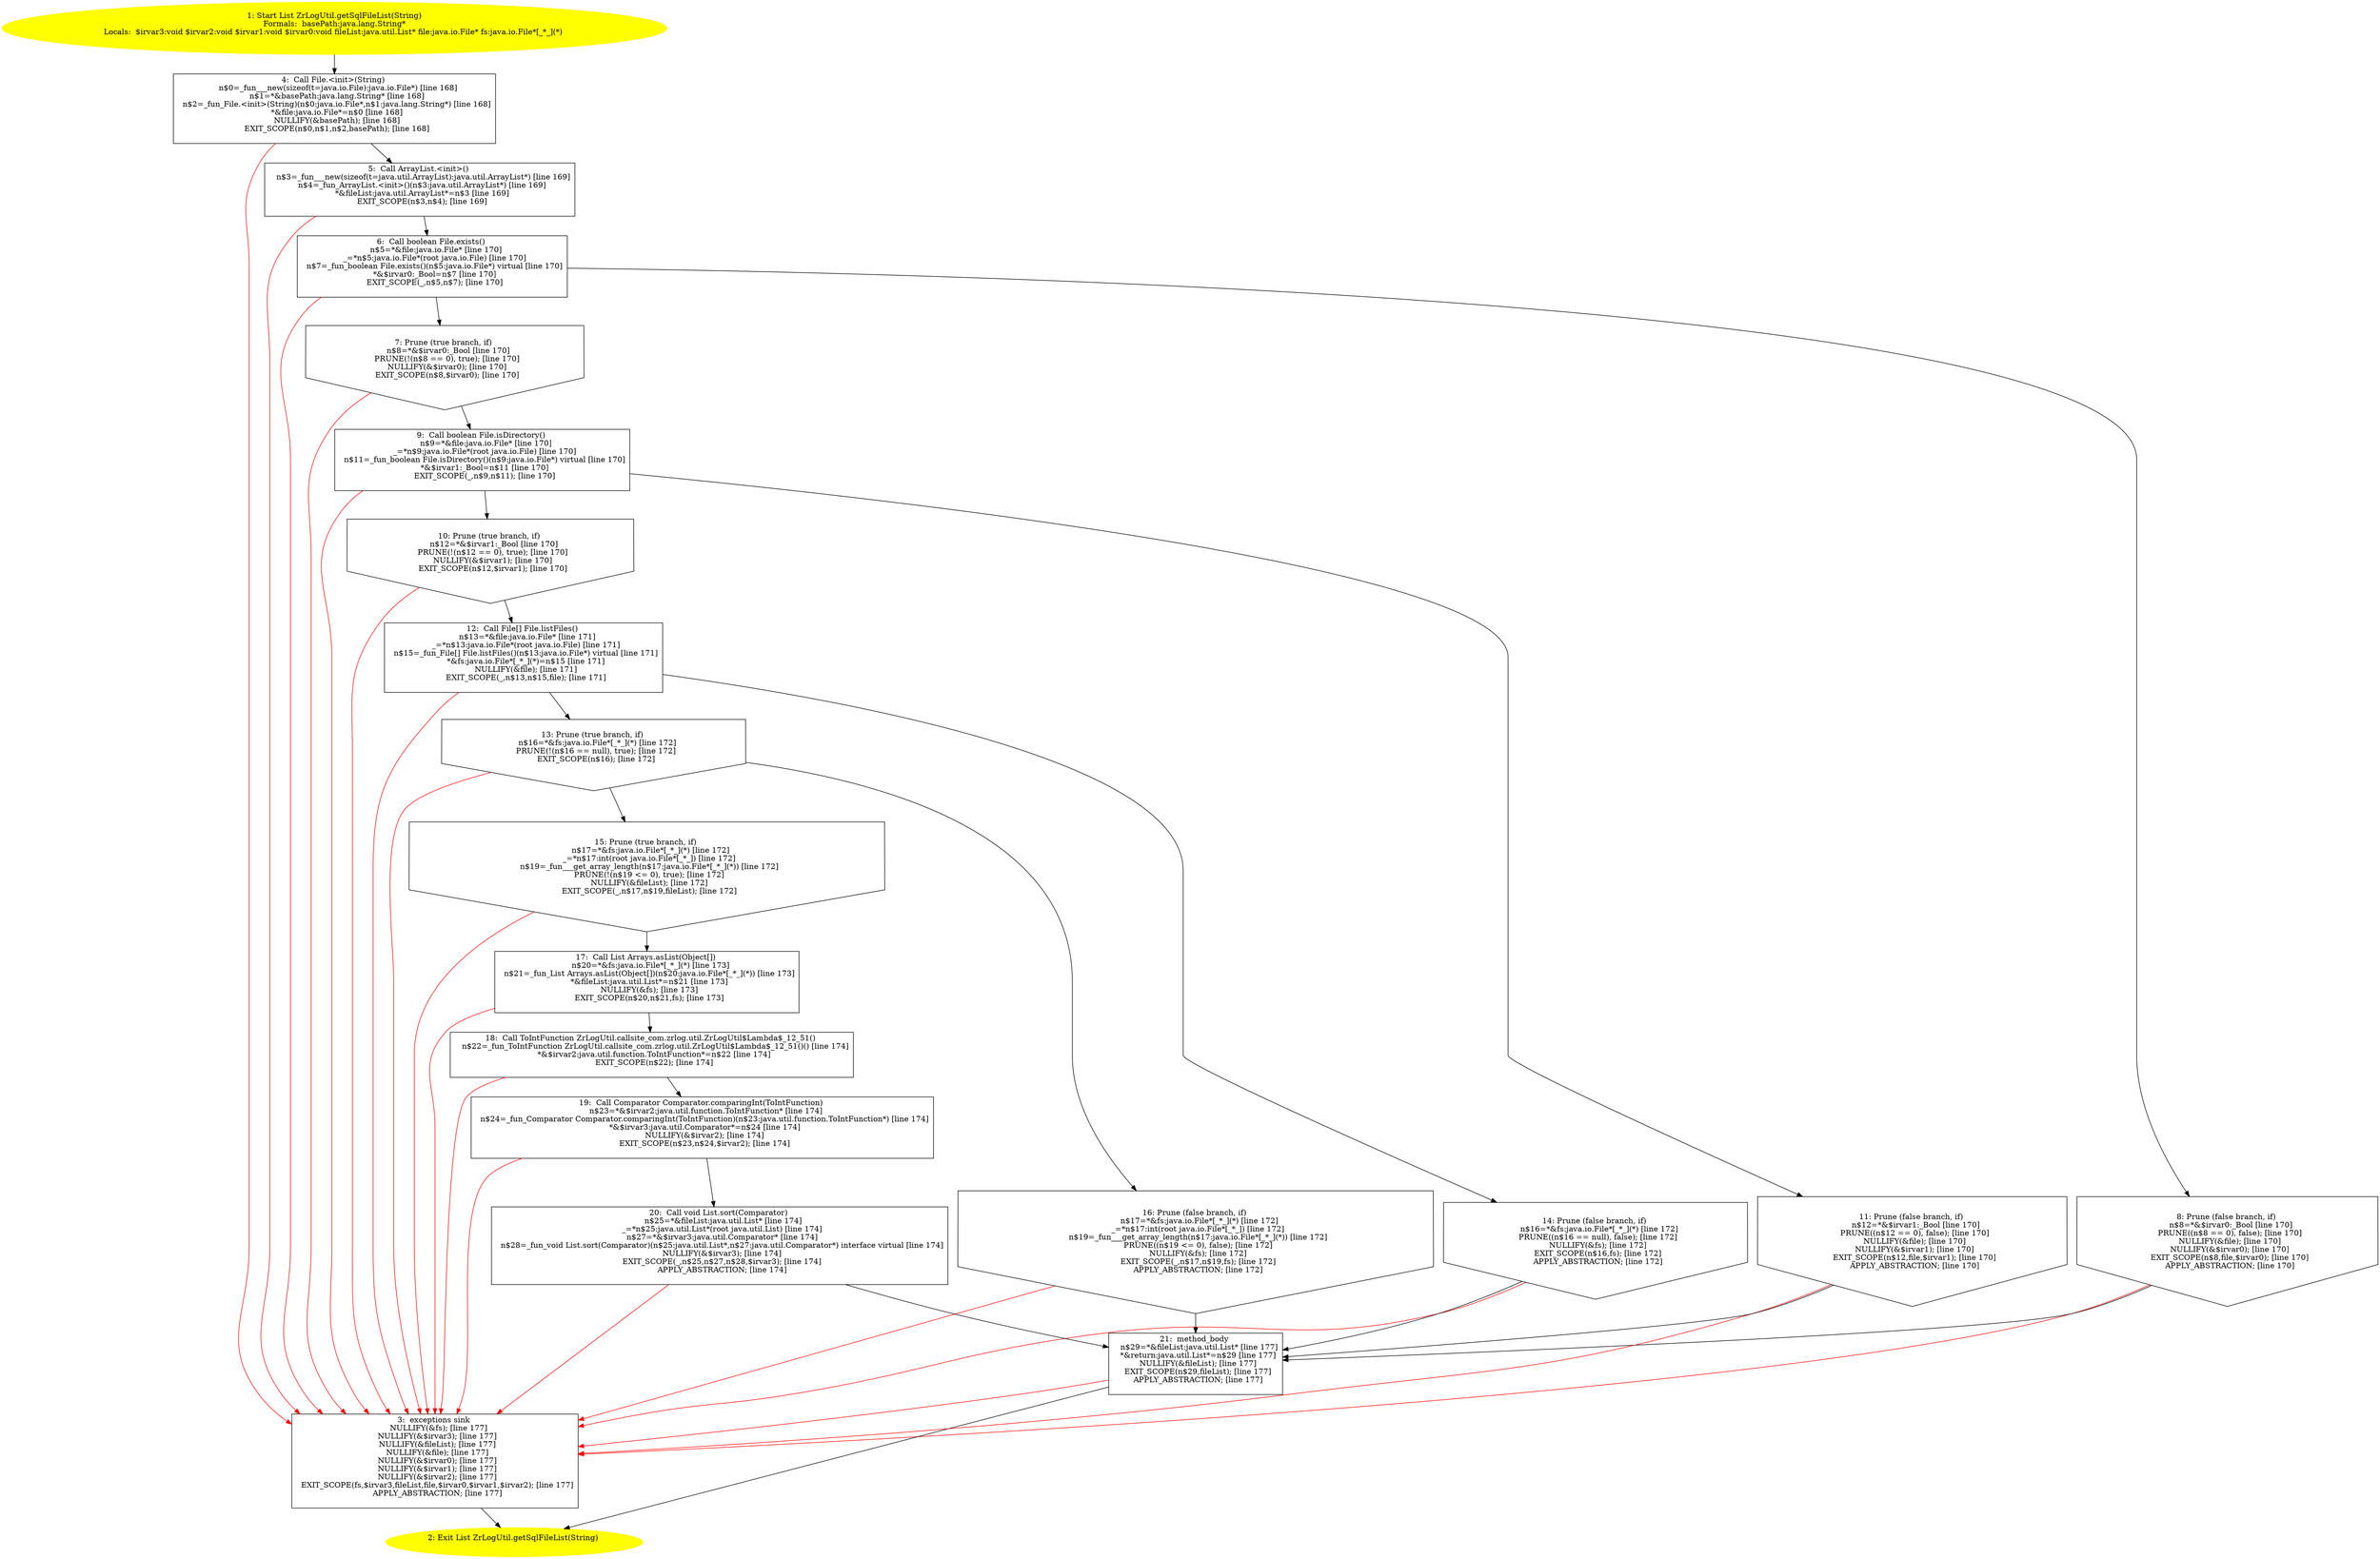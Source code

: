 /* @generated */
digraph cfg {
"com.zrlog.util.ZrLogUtil.getSqlFileList(java.lang.String):java.util.List.c4b1ecf70f9e8fb0f0e110f51bfb29fc_1" [label="1: Start List ZrLogUtil.getSqlFileList(String)\nFormals:  basePath:java.lang.String*\nLocals:  $irvar3:void $irvar2:void $irvar1:void $irvar0:void fileList:java.util.List* file:java.io.File* fs:java.io.File*[_*_](*) \n  " color=yellow style=filled]
	

	 "com.zrlog.util.ZrLogUtil.getSqlFileList(java.lang.String):java.util.List.c4b1ecf70f9e8fb0f0e110f51bfb29fc_1" -> "com.zrlog.util.ZrLogUtil.getSqlFileList(java.lang.String):java.util.List.c4b1ecf70f9e8fb0f0e110f51bfb29fc_4" ;
"com.zrlog.util.ZrLogUtil.getSqlFileList(java.lang.String):java.util.List.c4b1ecf70f9e8fb0f0e110f51bfb29fc_2" [label="2: Exit List ZrLogUtil.getSqlFileList(String) \n  " color=yellow style=filled]
	

"com.zrlog.util.ZrLogUtil.getSqlFileList(java.lang.String):java.util.List.c4b1ecf70f9e8fb0f0e110f51bfb29fc_3" [label="3:  exceptions sink \n   NULLIFY(&fs); [line 177]\n  NULLIFY(&$irvar3); [line 177]\n  NULLIFY(&fileList); [line 177]\n  NULLIFY(&file); [line 177]\n  NULLIFY(&$irvar0); [line 177]\n  NULLIFY(&$irvar1); [line 177]\n  NULLIFY(&$irvar2); [line 177]\n  EXIT_SCOPE(fs,$irvar3,fileList,file,$irvar0,$irvar1,$irvar2); [line 177]\n  APPLY_ABSTRACTION; [line 177]\n " shape="box"]
	

	 "com.zrlog.util.ZrLogUtil.getSqlFileList(java.lang.String):java.util.List.c4b1ecf70f9e8fb0f0e110f51bfb29fc_3" -> "com.zrlog.util.ZrLogUtil.getSqlFileList(java.lang.String):java.util.List.c4b1ecf70f9e8fb0f0e110f51bfb29fc_2" ;
"com.zrlog.util.ZrLogUtil.getSqlFileList(java.lang.String):java.util.List.c4b1ecf70f9e8fb0f0e110f51bfb29fc_4" [label="4:  Call File.<init>(String) \n   n$0=_fun___new(sizeof(t=java.io.File):java.io.File*) [line 168]\n  n$1=*&basePath:java.lang.String* [line 168]\n  n$2=_fun_File.<init>(String)(n$0:java.io.File*,n$1:java.lang.String*) [line 168]\n  *&file:java.io.File*=n$0 [line 168]\n  NULLIFY(&basePath); [line 168]\n  EXIT_SCOPE(n$0,n$1,n$2,basePath); [line 168]\n " shape="box"]
	

	 "com.zrlog.util.ZrLogUtil.getSqlFileList(java.lang.String):java.util.List.c4b1ecf70f9e8fb0f0e110f51bfb29fc_4" -> "com.zrlog.util.ZrLogUtil.getSqlFileList(java.lang.String):java.util.List.c4b1ecf70f9e8fb0f0e110f51bfb29fc_5" ;
	 "com.zrlog.util.ZrLogUtil.getSqlFileList(java.lang.String):java.util.List.c4b1ecf70f9e8fb0f0e110f51bfb29fc_4" -> "com.zrlog.util.ZrLogUtil.getSqlFileList(java.lang.String):java.util.List.c4b1ecf70f9e8fb0f0e110f51bfb29fc_3" [color="red" ];
"com.zrlog.util.ZrLogUtil.getSqlFileList(java.lang.String):java.util.List.c4b1ecf70f9e8fb0f0e110f51bfb29fc_5" [label="5:  Call ArrayList.<init>() \n   n$3=_fun___new(sizeof(t=java.util.ArrayList):java.util.ArrayList*) [line 169]\n  n$4=_fun_ArrayList.<init>()(n$3:java.util.ArrayList*) [line 169]\n  *&fileList:java.util.ArrayList*=n$3 [line 169]\n  EXIT_SCOPE(n$3,n$4); [line 169]\n " shape="box"]
	

	 "com.zrlog.util.ZrLogUtil.getSqlFileList(java.lang.String):java.util.List.c4b1ecf70f9e8fb0f0e110f51bfb29fc_5" -> "com.zrlog.util.ZrLogUtil.getSqlFileList(java.lang.String):java.util.List.c4b1ecf70f9e8fb0f0e110f51bfb29fc_6" ;
	 "com.zrlog.util.ZrLogUtil.getSqlFileList(java.lang.String):java.util.List.c4b1ecf70f9e8fb0f0e110f51bfb29fc_5" -> "com.zrlog.util.ZrLogUtil.getSqlFileList(java.lang.String):java.util.List.c4b1ecf70f9e8fb0f0e110f51bfb29fc_3" [color="red" ];
"com.zrlog.util.ZrLogUtil.getSqlFileList(java.lang.String):java.util.List.c4b1ecf70f9e8fb0f0e110f51bfb29fc_6" [label="6:  Call boolean File.exists() \n   n$5=*&file:java.io.File* [line 170]\n  _=*n$5:java.io.File*(root java.io.File) [line 170]\n  n$7=_fun_boolean File.exists()(n$5:java.io.File*) virtual [line 170]\n  *&$irvar0:_Bool=n$7 [line 170]\n  EXIT_SCOPE(_,n$5,n$7); [line 170]\n " shape="box"]
	

	 "com.zrlog.util.ZrLogUtil.getSqlFileList(java.lang.String):java.util.List.c4b1ecf70f9e8fb0f0e110f51bfb29fc_6" -> "com.zrlog.util.ZrLogUtil.getSqlFileList(java.lang.String):java.util.List.c4b1ecf70f9e8fb0f0e110f51bfb29fc_7" ;
	 "com.zrlog.util.ZrLogUtil.getSqlFileList(java.lang.String):java.util.List.c4b1ecf70f9e8fb0f0e110f51bfb29fc_6" -> "com.zrlog.util.ZrLogUtil.getSqlFileList(java.lang.String):java.util.List.c4b1ecf70f9e8fb0f0e110f51bfb29fc_8" ;
	 "com.zrlog.util.ZrLogUtil.getSqlFileList(java.lang.String):java.util.List.c4b1ecf70f9e8fb0f0e110f51bfb29fc_6" -> "com.zrlog.util.ZrLogUtil.getSqlFileList(java.lang.String):java.util.List.c4b1ecf70f9e8fb0f0e110f51bfb29fc_3" [color="red" ];
"com.zrlog.util.ZrLogUtil.getSqlFileList(java.lang.String):java.util.List.c4b1ecf70f9e8fb0f0e110f51bfb29fc_7" [label="7: Prune (true branch, if) \n   n$8=*&$irvar0:_Bool [line 170]\n  PRUNE(!(n$8 == 0), true); [line 170]\n  NULLIFY(&$irvar0); [line 170]\n  EXIT_SCOPE(n$8,$irvar0); [line 170]\n " shape="invhouse"]
	

	 "com.zrlog.util.ZrLogUtil.getSqlFileList(java.lang.String):java.util.List.c4b1ecf70f9e8fb0f0e110f51bfb29fc_7" -> "com.zrlog.util.ZrLogUtil.getSqlFileList(java.lang.String):java.util.List.c4b1ecf70f9e8fb0f0e110f51bfb29fc_9" ;
	 "com.zrlog.util.ZrLogUtil.getSqlFileList(java.lang.String):java.util.List.c4b1ecf70f9e8fb0f0e110f51bfb29fc_7" -> "com.zrlog.util.ZrLogUtil.getSqlFileList(java.lang.String):java.util.List.c4b1ecf70f9e8fb0f0e110f51bfb29fc_3" [color="red" ];
"com.zrlog.util.ZrLogUtil.getSqlFileList(java.lang.String):java.util.List.c4b1ecf70f9e8fb0f0e110f51bfb29fc_8" [label="8: Prune (false branch, if) \n   n$8=*&$irvar0:_Bool [line 170]\n  PRUNE((n$8 == 0), false); [line 170]\n  NULLIFY(&file); [line 170]\n  NULLIFY(&$irvar0); [line 170]\n  EXIT_SCOPE(n$8,file,$irvar0); [line 170]\n  APPLY_ABSTRACTION; [line 170]\n " shape="invhouse"]
	

	 "com.zrlog.util.ZrLogUtil.getSqlFileList(java.lang.String):java.util.List.c4b1ecf70f9e8fb0f0e110f51bfb29fc_8" -> "com.zrlog.util.ZrLogUtil.getSqlFileList(java.lang.String):java.util.List.c4b1ecf70f9e8fb0f0e110f51bfb29fc_21" ;
	 "com.zrlog.util.ZrLogUtil.getSqlFileList(java.lang.String):java.util.List.c4b1ecf70f9e8fb0f0e110f51bfb29fc_8" -> "com.zrlog.util.ZrLogUtil.getSqlFileList(java.lang.String):java.util.List.c4b1ecf70f9e8fb0f0e110f51bfb29fc_3" [color="red" ];
"com.zrlog.util.ZrLogUtil.getSqlFileList(java.lang.String):java.util.List.c4b1ecf70f9e8fb0f0e110f51bfb29fc_9" [label="9:  Call boolean File.isDirectory() \n   n$9=*&file:java.io.File* [line 170]\n  _=*n$9:java.io.File*(root java.io.File) [line 170]\n  n$11=_fun_boolean File.isDirectory()(n$9:java.io.File*) virtual [line 170]\n  *&$irvar1:_Bool=n$11 [line 170]\n  EXIT_SCOPE(_,n$9,n$11); [line 170]\n " shape="box"]
	

	 "com.zrlog.util.ZrLogUtil.getSqlFileList(java.lang.String):java.util.List.c4b1ecf70f9e8fb0f0e110f51bfb29fc_9" -> "com.zrlog.util.ZrLogUtil.getSqlFileList(java.lang.String):java.util.List.c4b1ecf70f9e8fb0f0e110f51bfb29fc_10" ;
	 "com.zrlog.util.ZrLogUtil.getSqlFileList(java.lang.String):java.util.List.c4b1ecf70f9e8fb0f0e110f51bfb29fc_9" -> "com.zrlog.util.ZrLogUtil.getSqlFileList(java.lang.String):java.util.List.c4b1ecf70f9e8fb0f0e110f51bfb29fc_11" ;
	 "com.zrlog.util.ZrLogUtil.getSqlFileList(java.lang.String):java.util.List.c4b1ecf70f9e8fb0f0e110f51bfb29fc_9" -> "com.zrlog.util.ZrLogUtil.getSqlFileList(java.lang.String):java.util.List.c4b1ecf70f9e8fb0f0e110f51bfb29fc_3" [color="red" ];
"com.zrlog.util.ZrLogUtil.getSqlFileList(java.lang.String):java.util.List.c4b1ecf70f9e8fb0f0e110f51bfb29fc_10" [label="10: Prune (true branch, if) \n   n$12=*&$irvar1:_Bool [line 170]\n  PRUNE(!(n$12 == 0), true); [line 170]\n  NULLIFY(&$irvar1); [line 170]\n  EXIT_SCOPE(n$12,$irvar1); [line 170]\n " shape="invhouse"]
	

	 "com.zrlog.util.ZrLogUtil.getSqlFileList(java.lang.String):java.util.List.c4b1ecf70f9e8fb0f0e110f51bfb29fc_10" -> "com.zrlog.util.ZrLogUtil.getSqlFileList(java.lang.String):java.util.List.c4b1ecf70f9e8fb0f0e110f51bfb29fc_12" ;
	 "com.zrlog.util.ZrLogUtil.getSqlFileList(java.lang.String):java.util.List.c4b1ecf70f9e8fb0f0e110f51bfb29fc_10" -> "com.zrlog.util.ZrLogUtil.getSqlFileList(java.lang.String):java.util.List.c4b1ecf70f9e8fb0f0e110f51bfb29fc_3" [color="red" ];
"com.zrlog.util.ZrLogUtil.getSqlFileList(java.lang.String):java.util.List.c4b1ecf70f9e8fb0f0e110f51bfb29fc_11" [label="11: Prune (false branch, if) \n   n$12=*&$irvar1:_Bool [line 170]\n  PRUNE((n$12 == 0), false); [line 170]\n  NULLIFY(&file); [line 170]\n  NULLIFY(&$irvar1); [line 170]\n  EXIT_SCOPE(n$12,file,$irvar1); [line 170]\n  APPLY_ABSTRACTION; [line 170]\n " shape="invhouse"]
	

	 "com.zrlog.util.ZrLogUtil.getSqlFileList(java.lang.String):java.util.List.c4b1ecf70f9e8fb0f0e110f51bfb29fc_11" -> "com.zrlog.util.ZrLogUtil.getSqlFileList(java.lang.String):java.util.List.c4b1ecf70f9e8fb0f0e110f51bfb29fc_21" ;
	 "com.zrlog.util.ZrLogUtil.getSqlFileList(java.lang.String):java.util.List.c4b1ecf70f9e8fb0f0e110f51bfb29fc_11" -> "com.zrlog.util.ZrLogUtil.getSqlFileList(java.lang.String):java.util.List.c4b1ecf70f9e8fb0f0e110f51bfb29fc_3" [color="red" ];
"com.zrlog.util.ZrLogUtil.getSqlFileList(java.lang.String):java.util.List.c4b1ecf70f9e8fb0f0e110f51bfb29fc_12" [label="12:  Call File[] File.listFiles() \n   n$13=*&file:java.io.File* [line 171]\n  _=*n$13:java.io.File*(root java.io.File) [line 171]\n  n$15=_fun_File[] File.listFiles()(n$13:java.io.File*) virtual [line 171]\n  *&fs:java.io.File*[_*_](*)=n$15 [line 171]\n  NULLIFY(&file); [line 171]\n  EXIT_SCOPE(_,n$13,n$15,file); [line 171]\n " shape="box"]
	

	 "com.zrlog.util.ZrLogUtil.getSqlFileList(java.lang.String):java.util.List.c4b1ecf70f9e8fb0f0e110f51bfb29fc_12" -> "com.zrlog.util.ZrLogUtil.getSqlFileList(java.lang.String):java.util.List.c4b1ecf70f9e8fb0f0e110f51bfb29fc_13" ;
	 "com.zrlog.util.ZrLogUtil.getSqlFileList(java.lang.String):java.util.List.c4b1ecf70f9e8fb0f0e110f51bfb29fc_12" -> "com.zrlog.util.ZrLogUtil.getSqlFileList(java.lang.String):java.util.List.c4b1ecf70f9e8fb0f0e110f51bfb29fc_14" ;
	 "com.zrlog.util.ZrLogUtil.getSqlFileList(java.lang.String):java.util.List.c4b1ecf70f9e8fb0f0e110f51bfb29fc_12" -> "com.zrlog.util.ZrLogUtil.getSqlFileList(java.lang.String):java.util.List.c4b1ecf70f9e8fb0f0e110f51bfb29fc_3" [color="red" ];
"com.zrlog.util.ZrLogUtil.getSqlFileList(java.lang.String):java.util.List.c4b1ecf70f9e8fb0f0e110f51bfb29fc_13" [label="13: Prune (true branch, if) \n   n$16=*&fs:java.io.File*[_*_](*) [line 172]\n  PRUNE(!(n$16 == null), true); [line 172]\n  EXIT_SCOPE(n$16); [line 172]\n " shape="invhouse"]
	

	 "com.zrlog.util.ZrLogUtil.getSqlFileList(java.lang.String):java.util.List.c4b1ecf70f9e8fb0f0e110f51bfb29fc_13" -> "com.zrlog.util.ZrLogUtil.getSqlFileList(java.lang.String):java.util.List.c4b1ecf70f9e8fb0f0e110f51bfb29fc_15" ;
	 "com.zrlog.util.ZrLogUtil.getSqlFileList(java.lang.String):java.util.List.c4b1ecf70f9e8fb0f0e110f51bfb29fc_13" -> "com.zrlog.util.ZrLogUtil.getSqlFileList(java.lang.String):java.util.List.c4b1ecf70f9e8fb0f0e110f51bfb29fc_16" ;
	 "com.zrlog.util.ZrLogUtil.getSqlFileList(java.lang.String):java.util.List.c4b1ecf70f9e8fb0f0e110f51bfb29fc_13" -> "com.zrlog.util.ZrLogUtil.getSqlFileList(java.lang.String):java.util.List.c4b1ecf70f9e8fb0f0e110f51bfb29fc_3" [color="red" ];
"com.zrlog.util.ZrLogUtil.getSqlFileList(java.lang.String):java.util.List.c4b1ecf70f9e8fb0f0e110f51bfb29fc_14" [label="14: Prune (false branch, if) \n   n$16=*&fs:java.io.File*[_*_](*) [line 172]\n  PRUNE((n$16 == null), false); [line 172]\n  NULLIFY(&fs); [line 172]\n  EXIT_SCOPE(n$16,fs); [line 172]\n  APPLY_ABSTRACTION; [line 172]\n " shape="invhouse"]
	

	 "com.zrlog.util.ZrLogUtil.getSqlFileList(java.lang.String):java.util.List.c4b1ecf70f9e8fb0f0e110f51bfb29fc_14" -> "com.zrlog.util.ZrLogUtil.getSqlFileList(java.lang.String):java.util.List.c4b1ecf70f9e8fb0f0e110f51bfb29fc_21" ;
	 "com.zrlog.util.ZrLogUtil.getSqlFileList(java.lang.String):java.util.List.c4b1ecf70f9e8fb0f0e110f51bfb29fc_14" -> "com.zrlog.util.ZrLogUtil.getSqlFileList(java.lang.String):java.util.List.c4b1ecf70f9e8fb0f0e110f51bfb29fc_3" [color="red" ];
"com.zrlog.util.ZrLogUtil.getSqlFileList(java.lang.String):java.util.List.c4b1ecf70f9e8fb0f0e110f51bfb29fc_15" [label="15: Prune (true branch, if) \n   n$17=*&fs:java.io.File*[_*_](*) [line 172]\n  _=*n$17:int(root java.io.File*[_*_]) [line 172]\n  n$19=_fun___get_array_length(n$17:java.io.File*[_*_](*)) [line 172]\n  PRUNE(!(n$19 <= 0), true); [line 172]\n  NULLIFY(&fileList); [line 172]\n  EXIT_SCOPE(_,n$17,n$19,fileList); [line 172]\n " shape="invhouse"]
	

	 "com.zrlog.util.ZrLogUtil.getSqlFileList(java.lang.String):java.util.List.c4b1ecf70f9e8fb0f0e110f51bfb29fc_15" -> "com.zrlog.util.ZrLogUtil.getSqlFileList(java.lang.String):java.util.List.c4b1ecf70f9e8fb0f0e110f51bfb29fc_17" ;
	 "com.zrlog.util.ZrLogUtil.getSqlFileList(java.lang.String):java.util.List.c4b1ecf70f9e8fb0f0e110f51bfb29fc_15" -> "com.zrlog.util.ZrLogUtil.getSqlFileList(java.lang.String):java.util.List.c4b1ecf70f9e8fb0f0e110f51bfb29fc_3" [color="red" ];
"com.zrlog.util.ZrLogUtil.getSqlFileList(java.lang.String):java.util.List.c4b1ecf70f9e8fb0f0e110f51bfb29fc_16" [label="16: Prune (false branch, if) \n   n$17=*&fs:java.io.File*[_*_](*) [line 172]\n  _=*n$17:int(root java.io.File*[_*_]) [line 172]\n  n$19=_fun___get_array_length(n$17:java.io.File*[_*_](*)) [line 172]\n  PRUNE((n$19 <= 0), false); [line 172]\n  NULLIFY(&fs); [line 172]\n  EXIT_SCOPE(_,n$17,n$19,fs); [line 172]\n  APPLY_ABSTRACTION; [line 172]\n " shape="invhouse"]
	

	 "com.zrlog.util.ZrLogUtil.getSqlFileList(java.lang.String):java.util.List.c4b1ecf70f9e8fb0f0e110f51bfb29fc_16" -> "com.zrlog.util.ZrLogUtil.getSqlFileList(java.lang.String):java.util.List.c4b1ecf70f9e8fb0f0e110f51bfb29fc_21" ;
	 "com.zrlog.util.ZrLogUtil.getSqlFileList(java.lang.String):java.util.List.c4b1ecf70f9e8fb0f0e110f51bfb29fc_16" -> "com.zrlog.util.ZrLogUtil.getSqlFileList(java.lang.String):java.util.List.c4b1ecf70f9e8fb0f0e110f51bfb29fc_3" [color="red" ];
"com.zrlog.util.ZrLogUtil.getSqlFileList(java.lang.String):java.util.List.c4b1ecf70f9e8fb0f0e110f51bfb29fc_17" [label="17:  Call List Arrays.asList(Object[]) \n   n$20=*&fs:java.io.File*[_*_](*) [line 173]\n  n$21=_fun_List Arrays.asList(Object[])(n$20:java.io.File*[_*_](*)) [line 173]\n  *&fileList:java.util.List*=n$21 [line 173]\n  NULLIFY(&fs); [line 173]\n  EXIT_SCOPE(n$20,n$21,fs); [line 173]\n " shape="box"]
	

	 "com.zrlog.util.ZrLogUtil.getSqlFileList(java.lang.String):java.util.List.c4b1ecf70f9e8fb0f0e110f51bfb29fc_17" -> "com.zrlog.util.ZrLogUtil.getSqlFileList(java.lang.String):java.util.List.c4b1ecf70f9e8fb0f0e110f51bfb29fc_18" ;
	 "com.zrlog.util.ZrLogUtil.getSqlFileList(java.lang.String):java.util.List.c4b1ecf70f9e8fb0f0e110f51bfb29fc_17" -> "com.zrlog.util.ZrLogUtil.getSqlFileList(java.lang.String):java.util.List.c4b1ecf70f9e8fb0f0e110f51bfb29fc_3" [color="red" ];
"com.zrlog.util.ZrLogUtil.getSqlFileList(java.lang.String):java.util.List.c4b1ecf70f9e8fb0f0e110f51bfb29fc_18" [label="18:  Call ToIntFunction ZrLogUtil.callsite_com.zrlog.util.ZrLogUtil$Lambda$_12_51() \n   n$22=_fun_ToIntFunction ZrLogUtil.callsite_com.zrlog.util.ZrLogUtil$Lambda$_12_51()() [line 174]\n  *&$irvar2:java.util.function.ToIntFunction*=n$22 [line 174]\n  EXIT_SCOPE(n$22); [line 174]\n " shape="box"]
	

	 "com.zrlog.util.ZrLogUtil.getSqlFileList(java.lang.String):java.util.List.c4b1ecf70f9e8fb0f0e110f51bfb29fc_18" -> "com.zrlog.util.ZrLogUtil.getSqlFileList(java.lang.String):java.util.List.c4b1ecf70f9e8fb0f0e110f51bfb29fc_19" ;
	 "com.zrlog.util.ZrLogUtil.getSqlFileList(java.lang.String):java.util.List.c4b1ecf70f9e8fb0f0e110f51bfb29fc_18" -> "com.zrlog.util.ZrLogUtil.getSqlFileList(java.lang.String):java.util.List.c4b1ecf70f9e8fb0f0e110f51bfb29fc_3" [color="red" ];
"com.zrlog.util.ZrLogUtil.getSqlFileList(java.lang.String):java.util.List.c4b1ecf70f9e8fb0f0e110f51bfb29fc_19" [label="19:  Call Comparator Comparator.comparingInt(ToIntFunction) \n   n$23=*&$irvar2:java.util.function.ToIntFunction* [line 174]\n  n$24=_fun_Comparator Comparator.comparingInt(ToIntFunction)(n$23:java.util.function.ToIntFunction*) [line 174]\n  *&$irvar3:java.util.Comparator*=n$24 [line 174]\n  NULLIFY(&$irvar2); [line 174]\n  EXIT_SCOPE(n$23,n$24,$irvar2); [line 174]\n " shape="box"]
	

	 "com.zrlog.util.ZrLogUtil.getSqlFileList(java.lang.String):java.util.List.c4b1ecf70f9e8fb0f0e110f51bfb29fc_19" -> "com.zrlog.util.ZrLogUtil.getSqlFileList(java.lang.String):java.util.List.c4b1ecf70f9e8fb0f0e110f51bfb29fc_20" ;
	 "com.zrlog.util.ZrLogUtil.getSqlFileList(java.lang.String):java.util.List.c4b1ecf70f9e8fb0f0e110f51bfb29fc_19" -> "com.zrlog.util.ZrLogUtil.getSqlFileList(java.lang.String):java.util.List.c4b1ecf70f9e8fb0f0e110f51bfb29fc_3" [color="red" ];
"com.zrlog.util.ZrLogUtil.getSqlFileList(java.lang.String):java.util.List.c4b1ecf70f9e8fb0f0e110f51bfb29fc_20" [label="20:  Call void List.sort(Comparator) \n   n$25=*&fileList:java.util.List* [line 174]\n  _=*n$25:java.util.List*(root java.util.List) [line 174]\n  n$27=*&$irvar3:java.util.Comparator* [line 174]\n  n$28=_fun_void List.sort(Comparator)(n$25:java.util.List*,n$27:java.util.Comparator*) interface virtual [line 174]\n  NULLIFY(&$irvar3); [line 174]\n  EXIT_SCOPE(_,n$25,n$27,n$28,$irvar3); [line 174]\n  APPLY_ABSTRACTION; [line 174]\n " shape="box"]
	

	 "com.zrlog.util.ZrLogUtil.getSqlFileList(java.lang.String):java.util.List.c4b1ecf70f9e8fb0f0e110f51bfb29fc_20" -> "com.zrlog.util.ZrLogUtil.getSqlFileList(java.lang.String):java.util.List.c4b1ecf70f9e8fb0f0e110f51bfb29fc_21" ;
	 "com.zrlog.util.ZrLogUtil.getSqlFileList(java.lang.String):java.util.List.c4b1ecf70f9e8fb0f0e110f51bfb29fc_20" -> "com.zrlog.util.ZrLogUtil.getSqlFileList(java.lang.String):java.util.List.c4b1ecf70f9e8fb0f0e110f51bfb29fc_3" [color="red" ];
"com.zrlog.util.ZrLogUtil.getSqlFileList(java.lang.String):java.util.List.c4b1ecf70f9e8fb0f0e110f51bfb29fc_21" [label="21:  method_body \n   n$29=*&fileList:java.util.List* [line 177]\n  *&return:java.util.List*=n$29 [line 177]\n  NULLIFY(&fileList); [line 177]\n  EXIT_SCOPE(n$29,fileList); [line 177]\n  APPLY_ABSTRACTION; [line 177]\n " shape="box"]
	

	 "com.zrlog.util.ZrLogUtil.getSqlFileList(java.lang.String):java.util.List.c4b1ecf70f9e8fb0f0e110f51bfb29fc_21" -> "com.zrlog.util.ZrLogUtil.getSqlFileList(java.lang.String):java.util.List.c4b1ecf70f9e8fb0f0e110f51bfb29fc_2" ;
	 "com.zrlog.util.ZrLogUtil.getSqlFileList(java.lang.String):java.util.List.c4b1ecf70f9e8fb0f0e110f51bfb29fc_21" -> "com.zrlog.util.ZrLogUtil.getSqlFileList(java.lang.String):java.util.List.c4b1ecf70f9e8fb0f0e110f51bfb29fc_3" [color="red" ];
}
